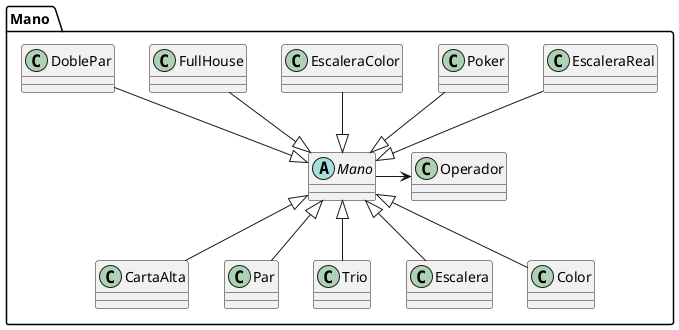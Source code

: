 @startuml Diagrama Paquetes Mano

package "Mano " {
    abstract Mano
    class Operador
    class CartaAlta
    class Par
    class DoblePar
    class Trio
    class Escalera
    class Color
    class FullHouse
    class EscaleraColor
    class Poker
    class EscaleraReal
}

Mano -right-> Operador
Mano <|-- CartaAlta
Mano <|-- Par
Mano <|-- Color
Mano <|-- Trio
Mano <|-- Escalera
Mano <|-up- DoblePar
Mano <|-up- FullHouse
Mano <|-up- EscaleraColor
Mano <|-up- Poker
Mano <|-up- EscaleraReal

@enduml